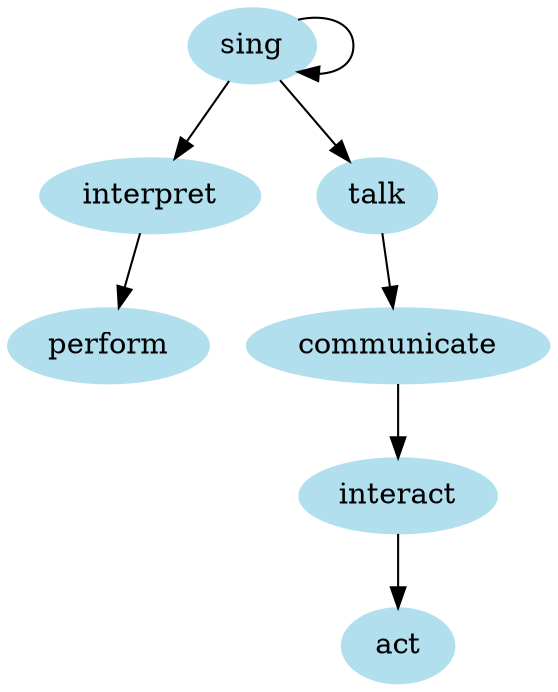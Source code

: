 digraph unix {
	node [color=lightblue2 style=filled]
	size="6,6"
	sing -> interpret
	interpret -> perform
	sing -> sing
	sing -> talk
	talk -> communicate
	communicate -> interact
	interact -> act
}
